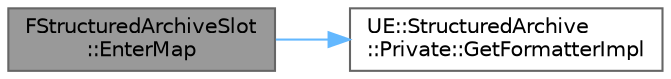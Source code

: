 digraph "FStructuredArchiveSlot::EnterMap"
{
 // INTERACTIVE_SVG=YES
 // LATEX_PDF_SIZE
  bgcolor="transparent";
  edge [fontname=Helvetica,fontsize=10,labelfontname=Helvetica,labelfontsize=10];
  node [fontname=Helvetica,fontsize=10,shape=box,height=0.2,width=0.4];
  rankdir="LR";
  Node1 [id="Node000001",label="FStructuredArchiveSlot\l::EnterMap",height=0.2,width=0.4,color="gray40", fillcolor="grey60", style="filled", fontcolor="black",tooltip=" "];
  Node1 -> Node2 [id="edge1_Node000001_Node000002",color="steelblue1",style="solid",tooltip=" "];
  Node2 [id="Node000002",label="UE::StructuredArchive\l::Private::GetFormatterImpl",height=0.2,width=0.4,color="grey40", fillcolor="white", style="filled",URL="$d2/df4/namespaceUE_1_1StructuredArchive_1_1Private.html#a7f386b4cb2052f3c63635084a29f916e",tooltip=" "];
}
